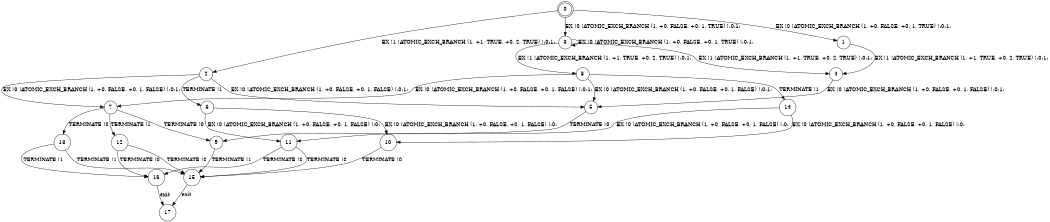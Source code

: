 digraph BCG {
size = "7, 10.5";
center = TRUE;
node [shape = circle];
0 [peripheries = 2];
0 -> 1 [label = "EX !0 !ATOMIC_EXCH_BRANCH (1, +0, FALSE, +0, 1, TRUE) !:0:1:"];
0 -> 2 [label = "EX !1 !ATOMIC_EXCH_BRANCH (1, +1, TRUE, +0, 2, TRUE) !:0:1:"];
0 -> 3 [label = "EX !0 !ATOMIC_EXCH_BRANCH (1, +0, FALSE, +0, 1, TRUE) !:0:1:"];
1 -> 4 [label = "EX !1 !ATOMIC_EXCH_BRANCH (1, +1, TRUE, +0, 2, TRUE) !:0:1:"];
2 -> 5 [label = "EX !0 !ATOMIC_EXCH_BRANCH (1, +0, FALSE, +0, 1, FALSE) !:0:1:"];
2 -> 6 [label = "TERMINATE !1"];
2 -> 7 [label = "EX !0 !ATOMIC_EXCH_BRANCH (1, +0, FALSE, +0, 1, FALSE) !:0:1:"];
3 -> 4 [label = "EX !1 !ATOMIC_EXCH_BRANCH (1, +1, TRUE, +0, 2, TRUE) !:0:1:"];
3 -> 8 [label = "EX !1 !ATOMIC_EXCH_BRANCH (1, +1, TRUE, +0, 2, TRUE) !:0:1:"];
3 -> 3 [label = "EX !0 !ATOMIC_EXCH_BRANCH (1, +0, FALSE, +0, 1, TRUE) !:0:1:"];
4 -> 5 [label = "EX !0 !ATOMIC_EXCH_BRANCH (1, +0, FALSE, +0, 1, FALSE) !:0:1:"];
5 -> 9 [label = "TERMINATE !0"];
6 -> 10 [label = "EX !0 !ATOMIC_EXCH_BRANCH (1, +0, FALSE, +0, 1, FALSE) !:0:"];
6 -> 11 [label = "EX !0 !ATOMIC_EXCH_BRANCH (1, +0, FALSE, +0, 1, FALSE) !:0:"];
7 -> 9 [label = "TERMINATE !0"];
7 -> 12 [label = "TERMINATE !1"];
7 -> 13 [label = "TERMINATE !0"];
8 -> 5 [label = "EX !0 !ATOMIC_EXCH_BRANCH (1, +0, FALSE, +0, 1, FALSE) !:0:1:"];
8 -> 14 [label = "TERMINATE !1"];
8 -> 7 [label = "EX !0 !ATOMIC_EXCH_BRANCH (1, +0, FALSE, +0, 1, FALSE) !:0:1:"];
9 -> 15 [label = "TERMINATE !1"];
10 -> 15 [label = "TERMINATE !0"];
11 -> 15 [label = "TERMINATE !0"];
11 -> 16 [label = "TERMINATE !0"];
12 -> 15 [label = "TERMINATE !0"];
12 -> 16 [label = "TERMINATE !0"];
13 -> 15 [label = "TERMINATE !1"];
13 -> 16 [label = "TERMINATE !1"];
14 -> 10 [label = "EX !0 !ATOMIC_EXCH_BRANCH (1, +0, FALSE, +0, 1, FALSE) !:0:"];
14 -> 11 [label = "EX !0 !ATOMIC_EXCH_BRANCH (1, +0, FALSE, +0, 1, FALSE) !:0:"];
15 -> 17 [label = "exit"];
16 -> 17 [label = "exit"];
}
